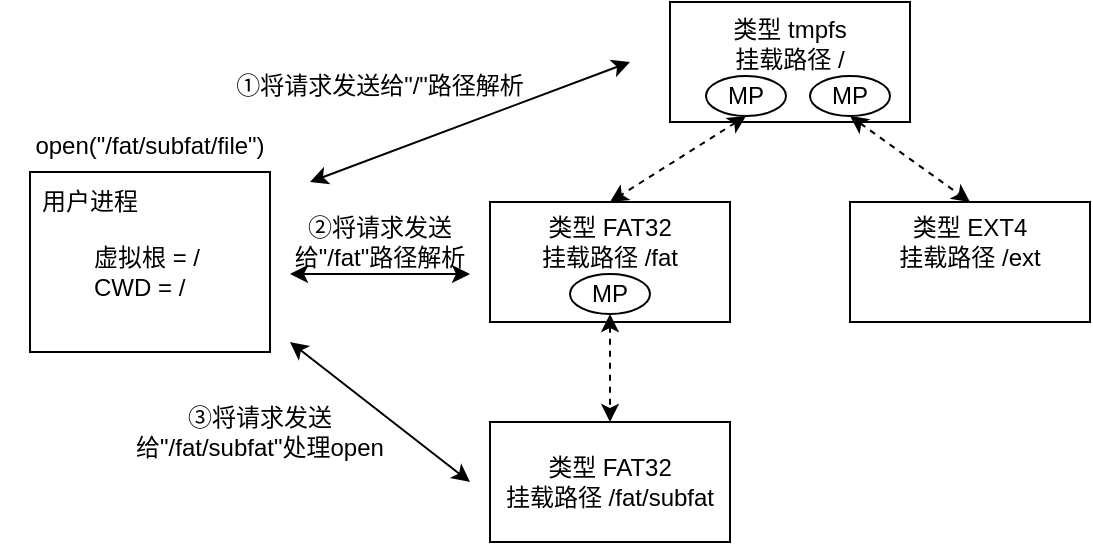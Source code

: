 <mxfile version="20.5.3" type="github">
  <diagram id="7afIn6UXLu-LbnzqftXu" name="第 1 页">
    <mxGraphModel dx="1422" dy="762" grid="1" gridSize="10" guides="1" tooltips="1" connect="1" arrows="1" fold="1" page="1" pageScale="1" pageWidth="827" pageHeight="1169" math="0" shadow="0">
      <root>
        <mxCell id="0" />
        <mxCell id="1" parent="0" />
        <mxCell id="tHfRNbbcMTJ4Syi-T5XC-1" value="" style="rounded=0;whiteSpace=wrap;html=1;" vertex="1" parent="1">
          <mxGeometry x="380" y="200" width="120" height="60" as="geometry" />
        </mxCell>
        <mxCell id="tHfRNbbcMTJ4Syi-T5XC-2" value="类型 FAT32&lt;br&gt;挂载路径 /fat" style="text;html=1;strokeColor=none;fillColor=none;align=center;verticalAlign=middle;whiteSpace=wrap;rounded=0;" vertex="1" parent="1">
          <mxGeometry x="380" y="190" width="120" height="60" as="geometry" />
        </mxCell>
        <mxCell id="tHfRNbbcMTJ4Syi-T5XC-3" value="" style="rounded=0;whiteSpace=wrap;html=1;" vertex="1" parent="1">
          <mxGeometry x="470" y="100" width="120" height="60" as="geometry" />
        </mxCell>
        <mxCell id="tHfRNbbcMTJ4Syi-T5XC-4" value="" style="rounded=0;whiteSpace=wrap;html=1;" vertex="1" parent="1">
          <mxGeometry x="560" y="200" width="120" height="60" as="geometry" />
        </mxCell>
        <mxCell id="tHfRNbbcMTJ4Syi-T5XC-5" value="类型 tmpfs&lt;br&gt;挂载路径 /" style="text;html=1;strokeColor=none;fillColor=none;align=center;verticalAlign=middle;whiteSpace=wrap;rounded=0;" vertex="1" parent="1">
          <mxGeometry x="500" y="106" width="60" height="30" as="geometry" />
        </mxCell>
        <mxCell id="tHfRNbbcMTJ4Syi-T5XC-6" value="类型 EXT4&lt;br&gt;挂载路径 /ext" style="text;html=1;strokeColor=none;fillColor=none;align=center;verticalAlign=middle;whiteSpace=wrap;rounded=0;" vertex="1" parent="1">
          <mxGeometry x="575" y="205" width="90" height="30" as="geometry" />
        </mxCell>
        <mxCell id="tHfRNbbcMTJ4Syi-T5XC-7" value="" style="rounded=0;whiteSpace=wrap;html=1;" vertex="1" parent="1">
          <mxGeometry x="380" y="310" width="120" height="60" as="geometry" />
        </mxCell>
        <mxCell id="tHfRNbbcMTJ4Syi-T5XC-8" value="类型 FAT32&lt;br&gt;挂载路径 /fat/subfat" style="text;html=1;strokeColor=none;fillColor=none;align=center;verticalAlign=middle;whiteSpace=wrap;rounded=0;" vertex="1" parent="1">
          <mxGeometry x="380" y="310" width="120" height="60" as="geometry" />
        </mxCell>
        <mxCell id="tHfRNbbcMTJ4Syi-T5XC-9" style="rounded=0;orthogonalLoop=1;jettySize=auto;html=1;exitX=0.5;exitY=1;exitDx=0;exitDy=0;entryX=0.5;entryY=0;entryDx=0;entryDy=0;startArrow=classic;startFill=1;dashed=1;" edge="1" parent="1" source="tHfRNbbcMTJ4Syi-T5XC-10" target="tHfRNbbcMTJ4Syi-T5XC-4">
          <mxGeometry relative="1" as="geometry" />
        </mxCell>
        <mxCell id="tHfRNbbcMTJ4Syi-T5XC-10" value="MP" style="ellipse;whiteSpace=wrap;html=1;" vertex="1" parent="1">
          <mxGeometry x="540" y="137" width="40" height="20" as="geometry" />
        </mxCell>
        <mxCell id="tHfRNbbcMTJ4Syi-T5XC-11" style="rounded=0;orthogonalLoop=1;jettySize=auto;html=1;exitX=0.5;exitY=1;exitDx=0;exitDy=0;entryX=0.5;entryY=0;entryDx=0;entryDy=0;startArrow=classic;startFill=1;dashed=1;" edge="1" parent="1" source="tHfRNbbcMTJ4Syi-T5XC-12" target="tHfRNbbcMTJ4Syi-T5XC-1">
          <mxGeometry relative="1" as="geometry" />
        </mxCell>
        <mxCell id="tHfRNbbcMTJ4Syi-T5XC-12" value="MP" style="ellipse;whiteSpace=wrap;html=1;" vertex="1" parent="1">
          <mxGeometry x="488" y="137" width="40" height="20" as="geometry" />
        </mxCell>
        <mxCell id="tHfRNbbcMTJ4Syi-T5XC-13" style="rounded=0;orthogonalLoop=1;jettySize=auto;html=1;exitX=0.5;exitY=1;exitDx=0;exitDy=0;entryX=0.5;entryY=0;entryDx=0;entryDy=0;startArrow=classic;startFill=1;dashed=1;" edge="1" parent="1" source="tHfRNbbcMTJ4Syi-T5XC-14" target="tHfRNbbcMTJ4Syi-T5XC-7">
          <mxGeometry relative="1" as="geometry" />
        </mxCell>
        <mxCell id="tHfRNbbcMTJ4Syi-T5XC-14" value="MP" style="ellipse;whiteSpace=wrap;html=1;" vertex="1" parent="1">
          <mxGeometry x="420" y="236" width="40" height="20" as="geometry" />
        </mxCell>
        <mxCell id="tHfRNbbcMTJ4Syi-T5XC-15" value="" style="rounded=0;whiteSpace=wrap;html=1;" vertex="1" parent="1">
          <mxGeometry x="150" y="185" width="120" height="90" as="geometry" />
        </mxCell>
        <mxCell id="tHfRNbbcMTJ4Syi-T5XC-16" value="用户进程" style="text;html=1;strokeColor=none;fillColor=none;align=center;verticalAlign=middle;whiteSpace=wrap;rounded=0;" vertex="1" parent="1">
          <mxGeometry x="150" y="185" width="60" height="30" as="geometry" />
        </mxCell>
        <mxCell id="tHfRNbbcMTJ4Syi-T5XC-17" value="虚拟根 = /&lt;br&gt;CWD = /" style="text;html=1;strokeColor=none;fillColor=none;align=left;verticalAlign=middle;whiteSpace=wrap;rounded=0;" vertex="1" parent="1">
          <mxGeometry x="180" y="220" width="60" height="30" as="geometry" />
        </mxCell>
        <mxCell id="tHfRNbbcMTJ4Syi-T5XC-18" value="open(&quot;/fat/subfat/file&quot;)" style="text;html=1;strokeColor=none;fillColor=none;align=center;verticalAlign=middle;whiteSpace=wrap;rounded=0;" vertex="1" parent="1">
          <mxGeometry x="135" y="157" width="150" height="30" as="geometry" />
        </mxCell>
        <mxCell id="tHfRNbbcMTJ4Syi-T5XC-20" value="" style="endArrow=classic;startArrow=classic;html=1;rounded=0;" edge="1" parent="1">
          <mxGeometry width="50" height="50" relative="1" as="geometry">
            <mxPoint x="290" y="190" as="sourcePoint" />
            <mxPoint x="450" y="130" as="targetPoint" />
          </mxGeometry>
        </mxCell>
        <mxCell id="tHfRNbbcMTJ4Syi-T5XC-21" value="" style="endArrow=classic;startArrow=classic;html=1;rounded=0;" edge="1" parent="1">
          <mxGeometry width="50" height="50" relative="1" as="geometry">
            <mxPoint x="280" y="236" as="sourcePoint" />
            <mxPoint x="370" y="236" as="targetPoint" />
          </mxGeometry>
        </mxCell>
        <mxCell id="tHfRNbbcMTJ4Syi-T5XC-22" value="" style="endArrow=classic;startArrow=classic;html=1;rounded=0;" edge="1" parent="1">
          <mxGeometry width="50" height="50" relative="1" as="geometry">
            <mxPoint x="370" y="340" as="sourcePoint" />
            <mxPoint x="280" y="270" as="targetPoint" />
          </mxGeometry>
        </mxCell>
        <mxCell id="tHfRNbbcMTJ4Syi-T5XC-23" value="①将请求发送给&quot;/&quot;路径解析" style="text;html=1;strokeColor=none;fillColor=none;align=center;verticalAlign=middle;whiteSpace=wrap;rounded=0;" vertex="1" parent="1">
          <mxGeometry x="250" y="127" width="150" height="30" as="geometry" />
        </mxCell>
        <mxCell id="tHfRNbbcMTJ4Syi-T5XC-24" value="②将请求发送给&quot;/fat&quot;路径解析" style="text;html=1;strokeColor=none;fillColor=none;align=center;verticalAlign=middle;whiteSpace=wrap;rounded=0;" vertex="1" parent="1">
          <mxGeometry x="280" y="205" width="90" height="30" as="geometry" />
        </mxCell>
        <mxCell id="tHfRNbbcMTJ4Syi-T5XC-25" value="③将请求发送给&quot;/fat/subfat&quot;处理open" style="text;html=1;strokeColor=none;fillColor=none;align=center;verticalAlign=middle;whiteSpace=wrap;rounded=0;" vertex="1" parent="1">
          <mxGeometry x="190" y="300" width="150" height="30" as="geometry" />
        </mxCell>
      </root>
    </mxGraphModel>
  </diagram>
</mxfile>
